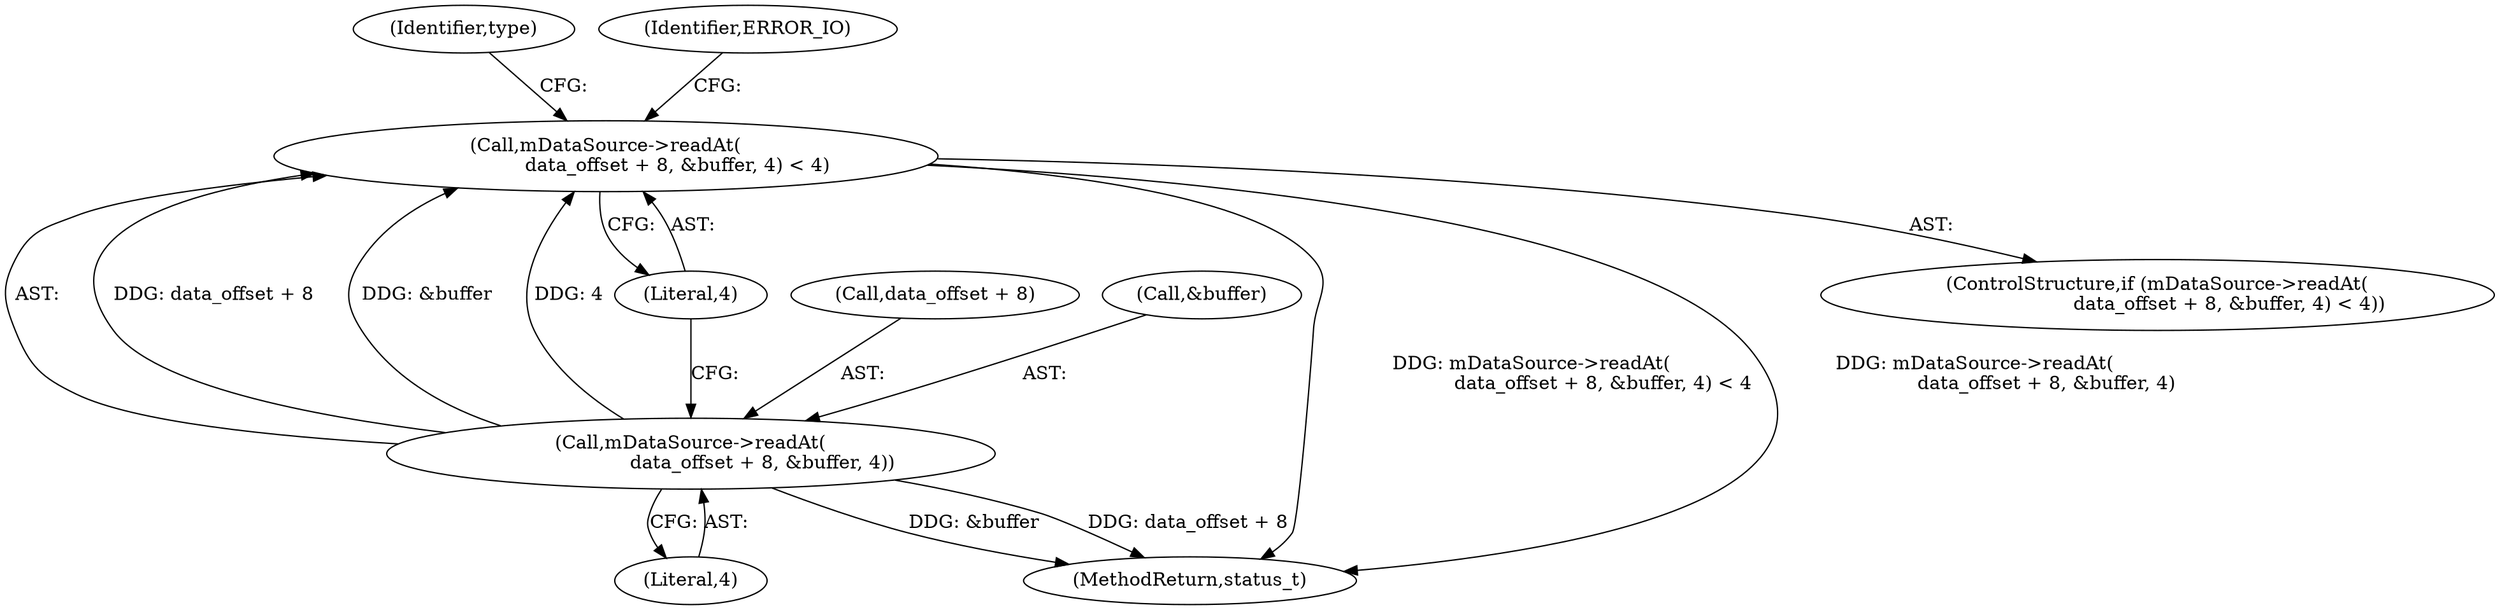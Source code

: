 digraph "0_Android_463a6f807e187828442949d1924e143cf07778c6@API" {
"1002604" [label="(Call,mDataSource->readAt(\n                        data_offset + 8, &buffer, 4) < 4)"];
"1002605" [label="(Call,mDataSource->readAt(\n                        data_offset + 8, &buffer, 4))"];
"1002612" [label="(Literal,4)"];
"1002606" [label="(Call,data_offset + 8)"];
"1002609" [label="(Call,&buffer)"];
"1002618" [label="(Identifier,type)"];
"1002603" [label="(ControlStructure,if (mDataSource->readAt(\n                        data_offset + 8, &buffer, 4) < 4))"];
"1002615" [label="(Identifier,ERROR_IO)"];
"1002605" [label="(Call,mDataSource->readAt(\n                        data_offset + 8, &buffer, 4))"];
"1002604" [label="(Call,mDataSource->readAt(\n                        data_offset + 8, &buffer, 4) < 4)"];
"1002611" [label="(Literal,4)"];
"1002911" [label="(MethodReturn,status_t)"];
"1002604" -> "1002603"  [label="AST: "];
"1002604" -> "1002612"  [label="CFG: "];
"1002605" -> "1002604"  [label="AST: "];
"1002612" -> "1002604"  [label="AST: "];
"1002615" -> "1002604"  [label="CFG: "];
"1002618" -> "1002604"  [label="CFG: "];
"1002604" -> "1002911"  [label="DDG: mDataSource->readAt(\n                        data_offset + 8, &buffer, 4) < 4"];
"1002604" -> "1002911"  [label="DDG: mDataSource->readAt(\n                        data_offset + 8, &buffer, 4)"];
"1002605" -> "1002604"  [label="DDG: data_offset + 8"];
"1002605" -> "1002604"  [label="DDG: &buffer"];
"1002605" -> "1002604"  [label="DDG: 4"];
"1002605" -> "1002611"  [label="CFG: "];
"1002606" -> "1002605"  [label="AST: "];
"1002609" -> "1002605"  [label="AST: "];
"1002611" -> "1002605"  [label="AST: "];
"1002612" -> "1002605"  [label="CFG: "];
"1002605" -> "1002911"  [label="DDG: &buffer"];
"1002605" -> "1002911"  [label="DDG: data_offset + 8"];
}
